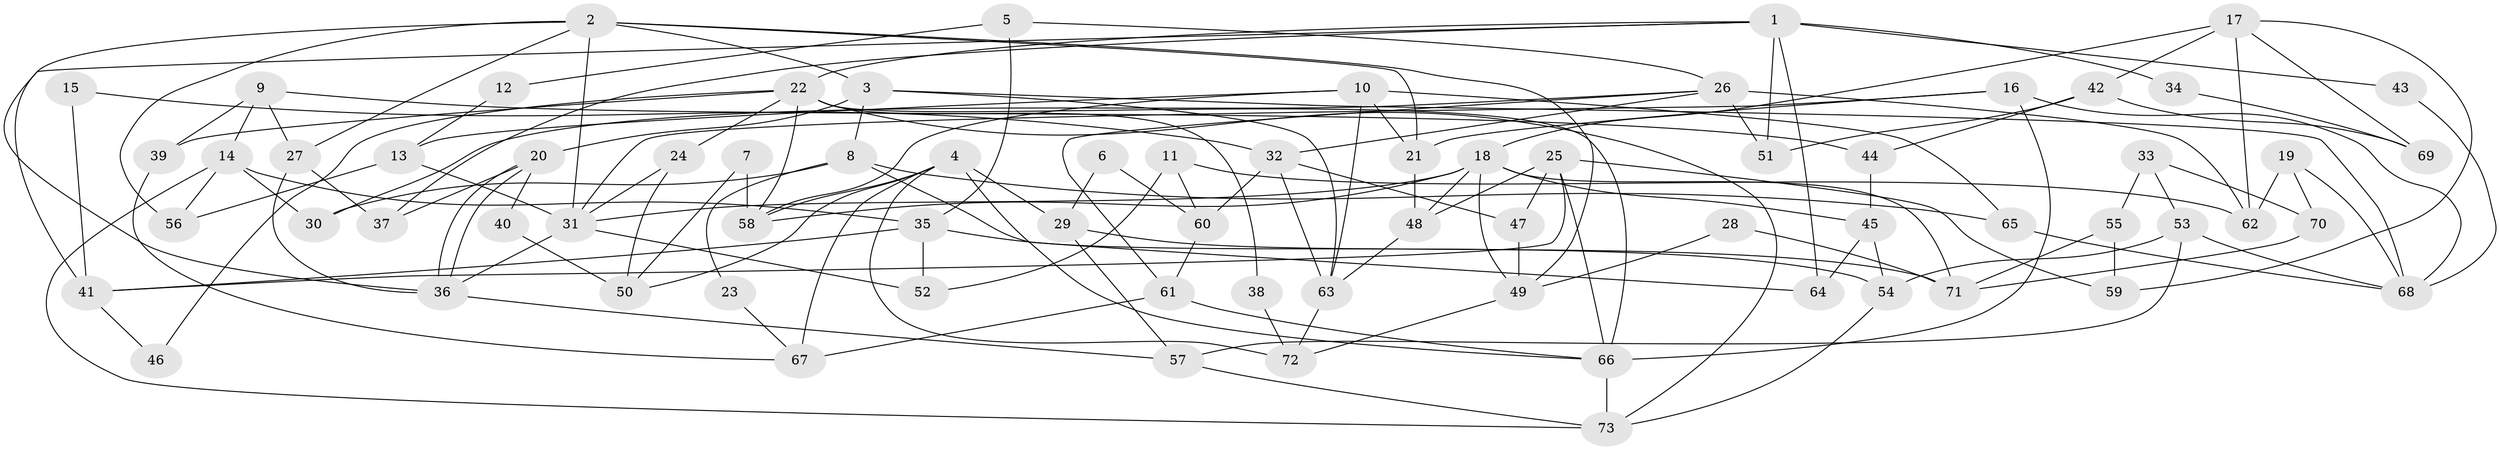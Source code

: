 // coarse degree distribution, {2: 0.23809523809523808, 6: 0.23809523809523808, 5: 0.14285714285714285, 3: 0.14285714285714285, 4: 0.14285714285714285, 11: 0.09523809523809523}
// Generated by graph-tools (version 1.1) at 2025/54/03/04/25 21:54:05]
// undirected, 73 vertices, 146 edges
graph export_dot {
graph [start="1"]
  node [color=gray90,style=filled];
  1;
  2;
  3;
  4;
  5;
  6;
  7;
  8;
  9;
  10;
  11;
  12;
  13;
  14;
  15;
  16;
  17;
  18;
  19;
  20;
  21;
  22;
  23;
  24;
  25;
  26;
  27;
  28;
  29;
  30;
  31;
  32;
  33;
  34;
  35;
  36;
  37;
  38;
  39;
  40;
  41;
  42;
  43;
  44;
  45;
  46;
  47;
  48;
  49;
  50;
  51;
  52;
  53;
  54;
  55;
  56;
  57;
  58;
  59;
  60;
  61;
  62;
  63;
  64;
  65;
  66;
  67;
  68;
  69;
  70;
  71;
  72;
  73;
  1 -- 22;
  1 -- 41;
  1 -- 34;
  1 -- 37;
  1 -- 43;
  1 -- 51;
  1 -- 64;
  2 -- 27;
  2 -- 36;
  2 -- 3;
  2 -- 21;
  2 -- 31;
  2 -- 49;
  2 -- 56;
  3 -- 63;
  3 -- 8;
  3 -- 20;
  3 -- 68;
  4 -- 58;
  4 -- 67;
  4 -- 29;
  4 -- 50;
  4 -- 66;
  4 -- 72;
  5 -- 35;
  5 -- 26;
  5 -- 12;
  6 -- 60;
  6 -- 29;
  7 -- 50;
  7 -- 58;
  8 -- 65;
  8 -- 23;
  8 -- 30;
  8 -- 64;
  9 -- 14;
  9 -- 27;
  9 -- 39;
  9 -- 44;
  10 -- 63;
  10 -- 13;
  10 -- 21;
  10 -- 58;
  10 -- 65;
  11 -- 60;
  11 -- 52;
  11 -- 62;
  12 -- 13;
  13 -- 56;
  13 -- 31;
  14 -- 30;
  14 -- 73;
  14 -- 35;
  14 -- 56;
  15 -- 41;
  15 -- 32;
  16 -- 66;
  16 -- 21;
  16 -- 31;
  16 -- 68;
  17 -- 42;
  17 -- 59;
  17 -- 18;
  17 -- 62;
  17 -- 69;
  18 -- 31;
  18 -- 45;
  18 -- 48;
  18 -- 49;
  18 -- 58;
  18 -- 71;
  19 -- 62;
  19 -- 68;
  19 -- 70;
  20 -- 36;
  20 -- 36;
  20 -- 37;
  20 -- 40;
  21 -- 48;
  22 -- 58;
  22 -- 66;
  22 -- 24;
  22 -- 38;
  22 -- 39;
  22 -- 46;
  22 -- 73;
  23 -- 67;
  24 -- 31;
  24 -- 50;
  25 -- 66;
  25 -- 48;
  25 -- 41;
  25 -- 47;
  25 -- 59;
  26 -- 62;
  26 -- 32;
  26 -- 30;
  26 -- 51;
  26 -- 61;
  27 -- 36;
  27 -- 37;
  28 -- 49;
  28 -- 71;
  29 -- 57;
  29 -- 71;
  31 -- 36;
  31 -- 52;
  32 -- 47;
  32 -- 63;
  32 -- 60;
  33 -- 53;
  33 -- 70;
  33 -- 55;
  34 -- 69;
  35 -- 54;
  35 -- 41;
  35 -- 52;
  36 -- 57;
  38 -- 72;
  39 -- 67;
  40 -- 50;
  41 -- 46;
  42 -- 51;
  42 -- 44;
  42 -- 69;
  43 -- 68;
  44 -- 45;
  45 -- 64;
  45 -- 54;
  47 -- 49;
  48 -- 63;
  49 -- 72;
  53 -- 54;
  53 -- 68;
  53 -- 57;
  54 -- 73;
  55 -- 71;
  55 -- 59;
  57 -- 73;
  60 -- 61;
  61 -- 66;
  61 -- 67;
  63 -- 72;
  65 -- 68;
  66 -- 73;
  70 -- 71;
}
